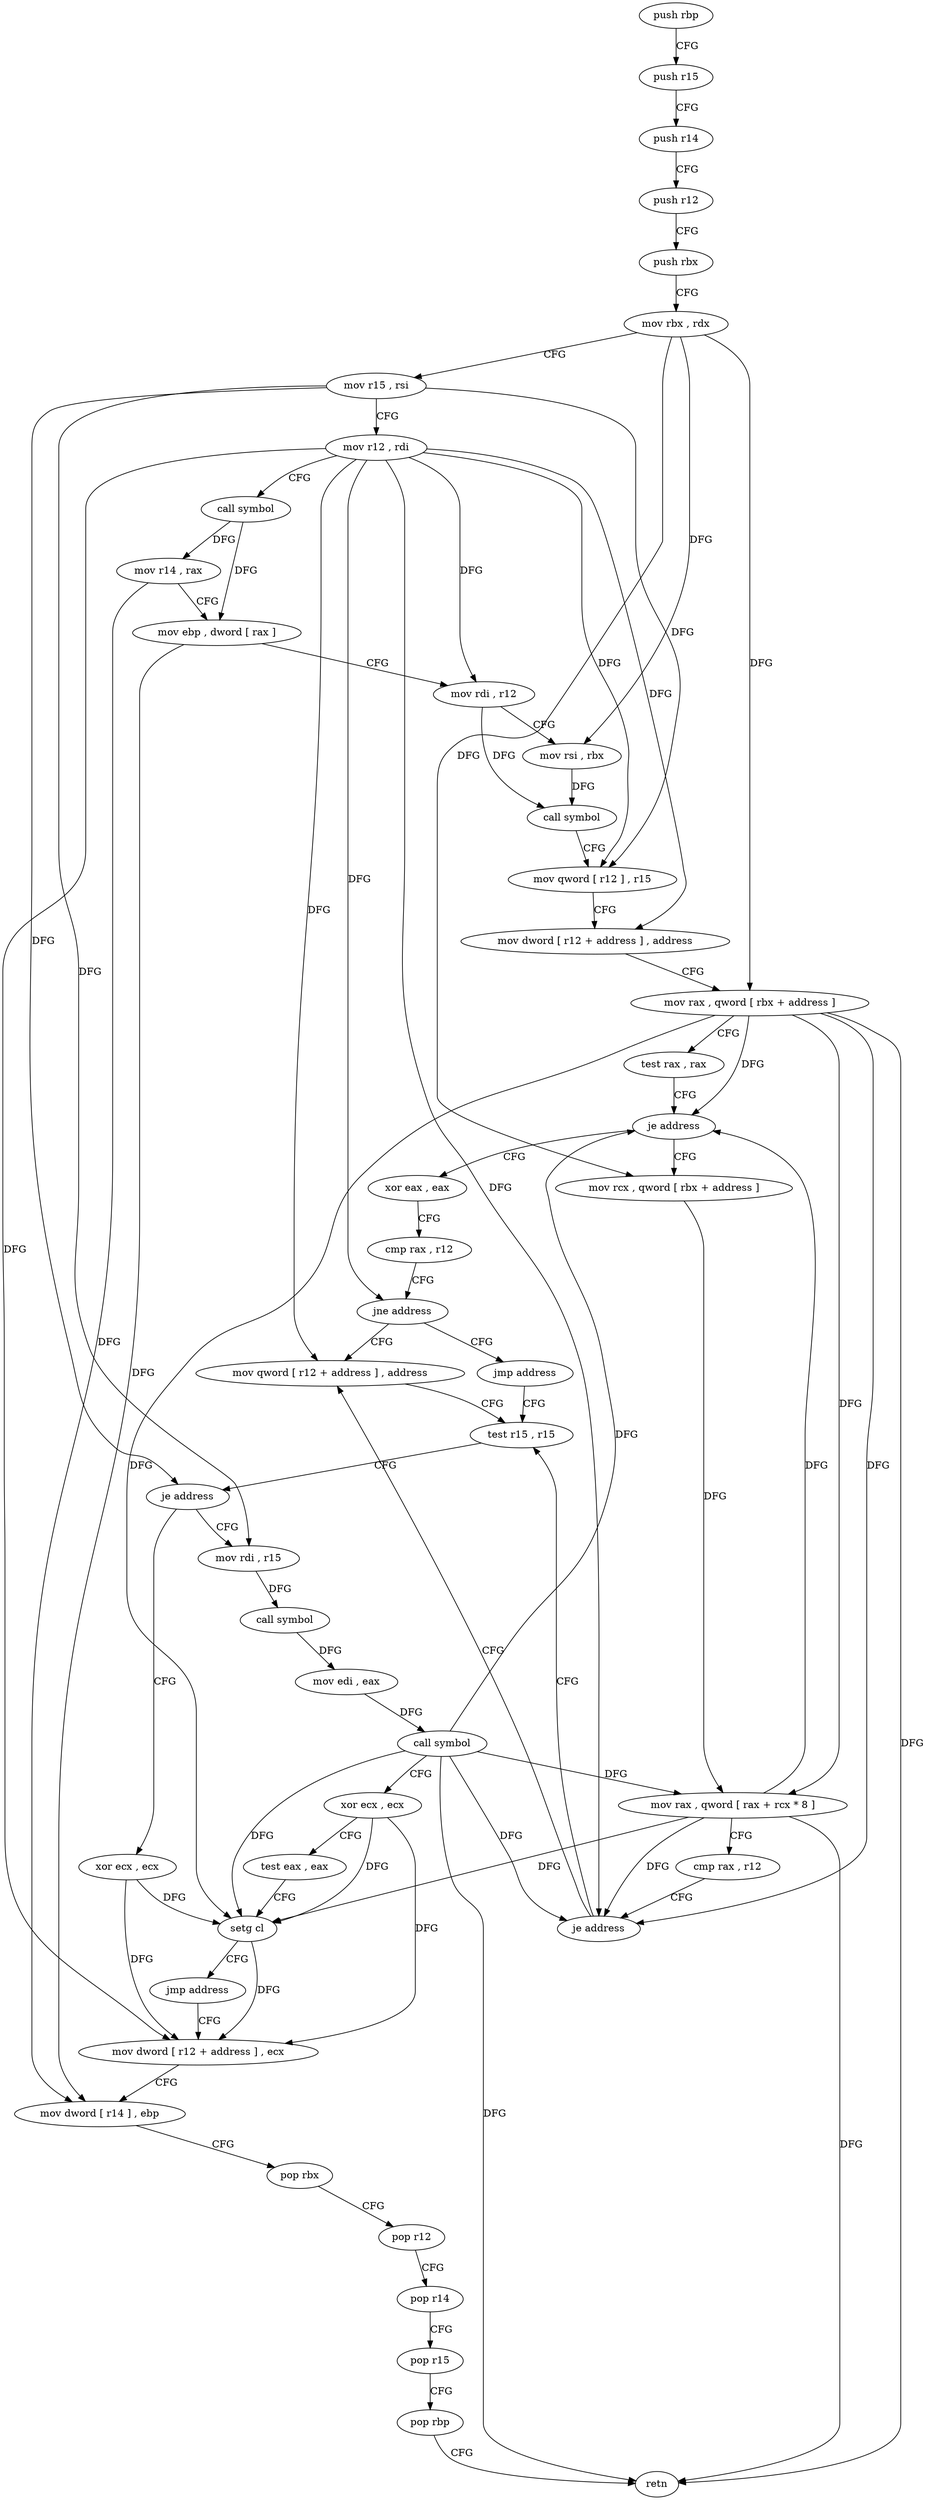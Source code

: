 digraph "func" {
"123408" [label = "push rbp" ]
"123409" [label = "push r15" ]
"123411" [label = "push r14" ]
"123413" [label = "push r12" ]
"123415" [label = "push rbx" ]
"123416" [label = "mov rbx , rdx" ]
"123419" [label = "mov r15 , rsi" ]
"123422" [label = "mov r12 , rdi" ]
"123425" [label = "call symbol" ]
"123430" [label = "mov r14 , rax" ]
"123433" [label = "mov ebp , dword [ rax ]" ]
"123435" [label = "mov rdi , r12" ]
"123438" [label = "mov rsi , rbx" ]
"123441" [label = "call symbol" ]
"123446" [label = "mov qword [ r12 ] , r15" ]
"123450" [label = "mov dword [ r12 + address ] , address" ]
"123459" [label = "mov rax , qword [ rbx + address ]" ]
"123463" [label = "test rax , rax" ]
"123466" [label = "je address" ]
"123519" [label = "xor eax , eax" ]
"123468" [label = "mov rcx , qword [ rbx + address ]" ]
"123521" [label = "cmp rax , r12" ]
"123524" [label = "jne address" ]
"123481" [label = "mov qword [ r12 + address ] , address" ]
"123526" [label = "jmp address" ]
"123472" [label = "mov rax , qword [ rax + rcx * 8 ]" ]
"123476" [label = "cmp rax , r12" ]
"123479" [label = "je address" ]
"123490" [label = "test r15 , r15" ]
"123493" [label = "je address" ]
"123528" [label = "xor ecx , ecx" ]
"123495" [label = "mov rdi , r15" ]
"123530" [label = "mov dword [ r12 + address ] , ecx" ]
"123498" [label = "call symbol" ]
"123503" [label = "mov edi , eax" ]
"123505" [label = "call symbol" ]
"123510" [label = "xor ecx , ecx" ]
"123512" [label = "test eax , eax" ]
"123514" [label = "setg cl" ]
"123517" [label = "jmp address" ]
"123535" [label = "mov dword [ r14 ] , ebp" ]
"123538" [label = "pop rbx" ]
"123539" [label = "pop r12" ]
"123541" [label = "pop r14" ]
"123543" [label = "pop r15" ]
"123545" [label = "pop rbp" ]
"123546" [label = "retn" ]
"123408" -> "123409" [ label = "CFG" ]
"123409" -> "123411" [ label = "CFG" ]
"123411" -> "123413" [ label = "CFG" ]
"123413" -> "123415" [ label = "CFG" ]
"123415" -> "123416" [ label = "CFG" ]
"123416" -> "123419" [ label = "CFG" ]
"123416" -> "123438" [ label = "DFG" ]
"123416" -> "123459" [ label = "DFG" ]
"123416" -> "123468" [ label = "DFG" ]
"123419" -> "123422" [ label = "CFG" ]
"123419" -> "123446" [ label = "DFG" ]
"123419" -> "123493" [ label = "DFG" ]
"123419" -> "123495" [ label = "DFG" ]
"123422" -> "123425" [ label = "CFG" ]
"123422" -> "123435" [ label = "DFG" ]
"123422" -> "123446" [ label = "DFG" ]
"123422" -> "123450" [ label = "DFG" ]
"123422" -> "123524" [ label = "DFG" ]
"123422" -> "123479" [ label = "DFG" ]
"123422" -> "123481" [ label = "DFG" ]
"123422" -> "123530" [ label = "DFG" ]
"123425" -> "123430" [ label = "DFG" ]
"123425" -> "123433" [ label = "DFG" ]
"123430" -> "123433" [ label = "CFG" ]
"123430" -> "123535" [ label = "DFG" ]
"123433" -> "123435" [ label = "CFG" ]
"123433" -> "123535" [ label = "DFG" ]
"123435" -> "123438" [ label = "CFG" ]
"123435" -> "123441" [ label = "DFG" ]
"123438" -> "123441" [ label = "DFG" ]
"123441" -> "123446" [ label = "CFG" ]
"123446" -> "123450" [ label = "CFG" ]
"123450" -> "123459" [ label = "CFG" ]
"123459" -> "123463" [ label = "CFG" ]
"123459" -> "123466" [ label = "DFG" ]
"123459" -> "123472" [ label = "DFG" ]
"123459" -> "123479" [ label = "DFG" ]
"123459" -> "123514" [ label = "DFG" ]
"123459" -> "123546" [ label = "DFG" ]
"123463" -> "123466" [ label = "CFG" ]
"123466" -> "123519" [ label = "CFG" ]
"123466" -> "123468" [ label = "CFG" ]
"123519" -> "123521" [ label = "CFG" ]
"123468" -> "123472" [ label = "DFG" ]
"123521" -> "123524" [ label = "CFG" ]
"123524" -> "123481" [ label = "CFG" ]
"123524" -> "123526" [ label = "CFG" ]
"123481" -> "123490" [ label = "CFG" ]
"123526" -> "123490" [ label = "CFG" ]
"123472" -> "123476" [ label = "CFG" ]
"123472" -> "123466" [ label = "DFG" ]
"123472" -> "123479" [ label = "DFG" ]
"123472" -> "123514" [ label = "DFG" ]
"123472" -> "123546" [ label = "DFG" ]
"123476" -> "123479" [ label = "CFG" ]
"123479" -> "123490" [ label = "CFG" ]
"123479" -> "123481" [ label = "CFG" ]
"123490" -> "123493" [ label = "CFG" ]
"123493" -> "123528" [ label = "CFG" ]
"123493" -> "123495" [ label = "CFG" ]
"123528" -> "123530" [ label = "DFG" ]
"123528" -> "123514" [ label = "DFG" ]
"123495" -> "123498" [ label = "DFG" ]
"123530" -> "123535" [ label = "CFG" ]
"123498" -> "123503" [ label = "DFG" ]
"123503" -> "123505" [ label = "DFG" ]
"123505" -> "123510" [ label = "CFG" ]
"123505" -> "123466" [ label = "DFG" ]
"123505" -> "123472" [ label = "DFG" ]
"123505" -> "123479" [ label = "DFG" ]
"123505" -> "123514" [ label = "DFG" ]
"123505" -> "123546" [ label = "DFG" ]
"123510" -> "123512" [ label = "CFG" ]
"123510" -> "123514" [ label = "DFG" ]
"123510" -> "123530" [ label = "DFG" ]
"123512" -> "123514" [ label = "CFG" ]
"123514" -> "123517" [ label = "CFG" ]
"123514" -> "123530" [ label = "DFG" ]
"123517" -> "123530" [ label = "CFG" ]
"123535" -> "123538" [ label = "CFG" ]
"123538" -> "123539" [ label = "CFG" ]
"123539" -> "123541" [ label = "CFG" ]
"123541" -> "123543" [ label = "CFG" ]
"123543" -> "123545" [ label = "CFG" ]
"123545" -> "123546" [ label = "CFG" ]
}
